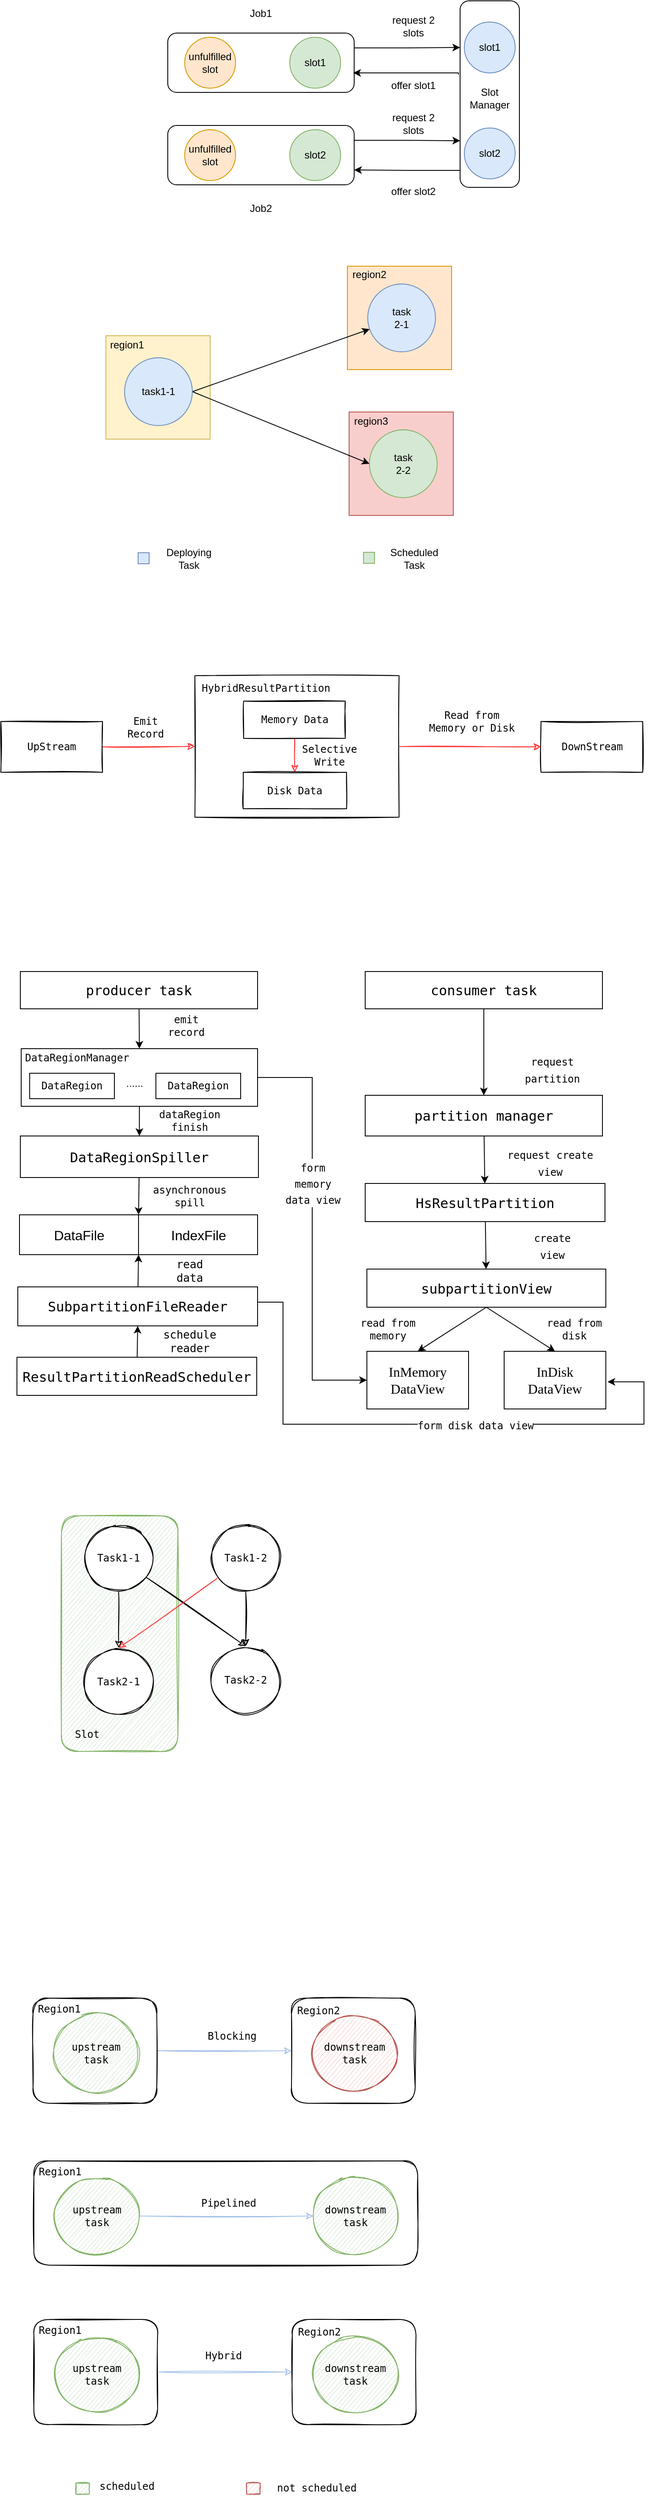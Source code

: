 <mxfile version="17.4.0" type="github">
  <diagram id="C5RBs43oDa-KdzZeNtuy" name="Page-1">
    <mxGraphModel dx="1298" dy="722" grid="0" gridSize="10" guides="1" tooltips="1" connect="1" arrows="1" fold="1" page="1" pageScale="1" pageWidth="827" pageHeight="1169" math="0" shadow="0">
      <root>
        <mxCell id="WIyWlLk6GJQsqaUBKTNV-0" />
        <mxCell id="WIyWlLk6GJQsqaUBKTNV-1" parent="WIyWlLk6GJQsqaUBKTNV-0" />
        <mxCell id="6nt90bKr9o_mBd81rcLL-120" value="" style="rounded=1;whiteSpace=wrap;html=1;shadow=0;glass=0;labelBackgroundColor=none;sketch=1;fontFamily=monaco, monospace;fontSize=12;strokeColor=#82b366;fillColor=#d5e8d4;" vertex="1" parent="WIyWlLk6GJQsqaUBKTNV-1">
          <mxGeometry x="114.5" y="1847" width="137.5" height="278" as="geometry" />
        </mxCell>
        <mxCell id="6nt90bKr9o_mBd81rcLL-40" value="" style="rounded=0;whiteSpace=wrap;html=1;labelBackgroundColor=none;strokeColor=#b85450;fillColor=#f8cecc;" vertex="1" parent="WIyWlLk6GJQsqaUBKTNV-1">
          <mxGeometry x="454" y="545" width="123" height="122" as="geometry" />
        </mxCell>
        <mxCell id="6nt90bKr9o_mBd81rcLL-39" value="" style="rounded=0;whiteSpace=wrap;html=1;labelBackgroundColor=none;strokeColor=#d79b00;fillColor=#ffe6cc;gradientColor=none;" vertex="1" parent="WIyWlLk6GJQsqaUBKTNV-1">
          <mxGeometry x="452" y="373" width="123" height="122" as="geometry" />
        </mxCell>
        <mxCell id="6nt90bKr9o_mBd81rcLL-38" value="" style="rounded=0;whiteSpace=wrap;html=1;labelBackgroundColor=none;strokeColor=#d6b656;fillColor=#fff2cc;" vertex="1" parent="WIyWlLk6GJQsqaUBKTNV-1">
          <mxGeometry x="167" y="455" width="123" height="122" as="geometry" />
        </mxCell>
        <mxCell id="6nt90bKr9o_mBd81rcLL-22" style="edgeStyle=orthogonalEdgeStyle;rounded=0;orthogonalLoop=1;jettySize=auto;html=1;exitX=0.832;exitY=0.986;exitDx=0;exitDy=0;entryX=1;entryY=0.75;entryDx=0;entryDy=0;exitPerimeter=0;" edge="1" parent="WIyWlLk6GJQsqaUBKTNV-1" source="6nt90bKr9o_mBd81rcLL-2" target="6nt90bKr9o_mBd81rcLL-17">
          <mxGeometry relative="1" as="geometry">
            <Array as="points">
              <mxPoint x="586" y="260" />
              <mxPoint x="523" y="260" />
            </Array>
          </mxGeometry>
        </mxCell>
        <mxCell id="6nt90bKr9o_mBd81rcLL-2" value="&lt;div style=&quot;direction: rtl&quot;&gt;&lt;br&gt;&lt;/div&gt;" style="rounded=1;whiteSpace=wrap;html=1;rotation=90;" vertex="1" parent="WIyWlLk6GJQsqaUBKTNV-1">
          <mxGeometry x="510" y="135" width="220" height="70" as="geometry" />
        </mxCell>
        <mxCell id="6nt90bKr9o_mBd81rcLL-24" style="edgeStyle=orthogonalEdgeStyle;rounded=0;orthogonalLoop=1;jettySize=auto;html=1;exitX=1;exitY=0.25;exitDx=0;exitDy=0;entryX=0.25;entryY=1;entryDx=0;entryDy=0;" edge="1" parent="WIyWlLk6GJQsqaUBKTNV-1" source="6nt90bKr9o_mBd81rcLL-6" target="6nt90bKr9o_mBd81rcLL-2">
          <mxGeometry relative="1" as="geometry" />
        </mxCell>
        <mxCell id="6nt90bKr9o_mBd81rcLL-6" value="" style="rounded=1;whiteSpace=wrap;html=1;" vertex="1" parent="WIyWlLk6GJQsqaUBKTNV-1">
          <mxGeometry x="240" y="98" width="220" height="70" as="geometry" />
        </mxCell>
        <mxCell id="6nt90bKr9o_mBd81rcLL-7" value="&lt;span style=&quot;&quot;&gt;slot1&lt;/span&gt;" style="ellipse;whiteSpace=wrap;html=1;aspect=fixed;direction=south;labelBackgroundColor=none;fillColor=#d5e8d4;strokeColor=#82b366;" vertex="1" parent="WIyWlLk6GJQsqaUBKTNV-1">
          <mxGeometry x="384" y="103" width="60" height="60" as="geometry" />
        </mxCell>
        <mxCell id="6nt90bKr9o_mBd81rcLL-12" value="request 2 slots" style="text;html=1;strokeColor=none;fillColor=none;align=center;verticalAlign=middle;whiteSpace=wrap;rounded=0;" vertex="1" parent="WIyWlLk6GJQsqaUBKTNV-1">
          <mxGeometry x="500" y="75" width="60" height="30" as="geometry" />
        </mxCell>
        <mxCell id="6nt90bKr9o_mBd81rcLL-13" value="offer slot1" style="text;html=1;strokeColor=none;fillColor=none;align=center;verticalAlign=middle;whiteSpace=wrap;rounded=0;" vertex="1" parent="WIyWlLk6GJQsqaUBKTNV-1">
          <mxGeometry x="500" y="145" width="60" height="30" as="geometry" />
        </mxCell>
        <mxCell id="6nt90bKr9o_mBd81rcLL-16" style="edgeStyle=orthogonalEdgeStyle;rounded=0;orthogonalLoop=1;jettySize=auto;html=1;entryX=0.995;entryY=0.671;entryDx=0;entryDy=0;entryPerimeter=0;exitX=0.395;exitY=1.029;exitDx=0;exitDy=0;exitPerimeter=0;" edge="1" parent="WIyWlLk6GJQsqaUBKTNV-1" source="6nt90bKr9o_mBd81rcLL-2" target="6nt90bKr9o_mBd81rcLL-6">
          <mxGeometry relative="1" as="geometry">
            <Array as="points">
              <mxPoint x="583" y="145" />
            </Array>
          </mxGeometry>
        </mxCell>
        <mxCell id="6nt90bKr9o_mBd81rcLL-14" value="Slot&lt;br&gt;Manager" style="text;html=1;strokeColor=none;fillColor=none;align=center;verticalAlign=middle;whiteSpace=wrap;rounded=0;" vertex="1" parent="WIyWlLk6GJQsqaUBKTNV-1">
          <mxGeometry x="590" y="160" width="60" height="30" as="geometry" />
        </mxCell>
        <mxCell id="6nt90bKr9o_mBd81rcLL-25" style="edgeStyle=orthogonalEdgeStyle;rounded=0;orthogonalLoop=1;jettySize=auto;html=1;exitX=1;exitY=0.25;exitDx=0;exitDy=0;entryX=0.75;entryY=1;entryDx=0;entryDy=0;" edge="1" parent="WIyWlLk6GJQsqaUBKTNV-1" source="6nt90bKr9o_mBd81rcLL-17" target="6nt90bKr9o_mBd81rcLL-2">
          <mxGeometry relative="1" as="geometry" />
        </mxCell>
        <mxCell id="6nt90bKr9o_mBd81rcLL-17" value="" style="rounded=1;whiteSpace=wrap;html=1;" vertex="1" parent="WIyWlLk6GJQsqaUBKTNV-1">
          <mxGeometry x="240" y="207" width="220" height="70" as="geometry" />
        </mxCell>
        <mxCell id="6nt90bKr9o_mBd81rcLL-18" value="slot2" style="ellipse;whiteSpace=wrap;html=1;aspect=fixed;direction=south;fillColor=#d5e8d4;strokeColor=#82b366;" vertex="1" parent="WIyWlLk6GJQsqaUBKTNV-1">
          <mxGeometry x="384" y="212" width="60" height="60" as="geometry" />
        </mxCell>
        <mxCell id="6nt90bKr9o_mBd81rcLL-19" value="request 2 slots" style="text;html=1;strokeColor=none;fillColor=none;align=center;verticalAlign=middle;whiteSpace=wrap;rounded=0;" vertex="1" parent="WIyWlLk6GJQsqaUBKTNV-1">
          <mxGeometry x="500" y="190" width="60" height="30" as="geometry" />
        </mxCell>
        <mxCell id="6nt90bKr9o_mBd81rcLL-20" value="offer slot2" style="text;html=1;strokeColor=none;fillColor=none;align=center;verticalAlign=middle;whiteSpace=wrap;rounded=0;" vertex="1" parent="WIyWlLk6GJQsqaUBKTNV-1">
          <mxGeometry x="500" y="270" width="60" height="30" as="geometry" />
        </mxCell>
        <mxCell id="6nt90bKr9o_mBd81rcLL-27" value="unfulfilled&lt;br&gt;slot" style="ellipse;whiteSpace=wrap;html=1;aspect=fixed;direction=south;labelBackgroundColor=none;fillColor=#ffe6cc;strokeColor=#d79b00;" vertex="1" parent="WIyWlLk6GJQsqaUBKTNV-1">
          <mxGeometry x="260" y="103" width="60" height="60" as="geometry" />
        </mxCell>
        <mxCell id="6nt90bKr9o_mBd81rcLL-28" value="unfulfilled&lt;br&gt;slot" style="ellipse;whiteSpace=wrap;html=1;aspect=fixed;direction=south;labelBackgroundColor=none;fillColor=#ffe6cc;strokeColor=#d79b00;" vertex="1" parent="WIyWlLk6GJQsqaUBKTNV-1">
          <mxGeometry x="260" y="212" width="60" height="60" as="geometry" />
        </mxCell>
        <mxCell id="6nt90bKr9o_mBd81rcLL-29" value="&lt;span style=&quot;&quot;&gt;slot1&lt;/span&gt;" style="ellipse;whiteSpace=wrap;html=1;aspect=fixed;direction=south;labelBackgroundColor=none;fillColor=#dae8fc;strokeColor=#6c8ebf;" vertex="1" parent="WIyWlLk6GJQsqaUBKTNV-1">
          <mxGeometry x="590" y="85" width="60" height="60" as="geometry" />
        </mxCell>
        <mxCell id="6nt90bKr9o_mBd81rcLL-30" value="&lt;span&gt;slot2&lt;/span&gt;" style="ellipse;whiteSpace=wrap;html=1;aspect=fixed;direction=south;labelBackgroundColor=none;fillColor=#dae8fc;strokeColor=#6c8ebf;" vertex="1" parent="WIyWlLk6GJQsqaUBKTNV-1">
          <mxGeometry x="590" y="210" width="60" height="60" as="geometry" />
        </mxCell>
        <mxCell id="6nt90bKr9o_mBd81rcLL-31" value="Job1" style="text;html=1;strokeColor=none;fillColor=none;align=center;verticalAlign=middle;whiteSpace=wrap;rounded=0;labelBackgroundColor=none;" vertex="1" parent="WIyWlLk6GJQsqaUBKTNV-1">
          <mxGeometry x="320" y="60" width="60" height="30" as="geometry" />
        </mxCell>
        <mxCell id="6nt90bKr9o_mBd81rcLL-33" value="Job2" style="text;html=1;strokeColor=none;fillColor=none;align=center;verticalAlign=middle;whiteSpace=wrap;rounded=0;labelBackgroundColor=none;" vertex="1" parent="WIyWlLk6GJQsqaUBKTNV-1">
          <mxGeometry x="320" y="290" width="60" height="30" as="geometry" />
        </mxCell>
        <mxCell id="6nt90bKr9o_mBd81rcLL-35" value="task&lt;br&gt;2-1" style="ellipse;whiteSpace=wrap;html=1;aspect=fixed;labelBackgroundColor=none;strokeColor=#6c8ebf;fillColor=#dae8fc;" vertex="1" parent="WIyWlLk6GJQsqaUBKTNV-1">
          <mxGeometry x="476" y="394" width="80" height="80" as="geometry" />
        </mxCell>
        <mxCell id="6nt90bKr9o_mBd81rcLL-36" value="task&lt;br&gt;2-2" style="ellipse;whiteSpace=wrap;html=1;aspect=fixed;labelBackgroundColor=none;strokeColor=#82b366;fillColor=#d5e8d4;" vertex="1" parent="WIyWlLk6GJQsqaUBKTNV-1">
          <mxGeometry x="478" y="566" width="80" height="80" as="geometry" />
        </mxCell>
        <mxCell id="6nt90bKr9o_mBd81rcLL-44" style="rounded=0;orthogonalLoop=1;jettySize=auto;html=1;exitX=1;exitY=0.5;exitDx=0;exitDy=0;" edge="1" parent="WIyWlLk6GJQsqaUBKTNV-1" source="6nt90bKr9o_mBd81rcLL-37" target="6nt90bKr9o_mBd81rcLL-35">
          <mxGeometry relative="1" as="geometry" />
        </mxCell>
        <mxCell id="6nt90bKr9o_mBd81rcLL-45" style="edgeStyle=none;rounded=0;orthogonalLoop=1;jettySize=auto;html=1;exitX=1;exitY=0.5;exitDx=0;exitDy=0;entryX=0;entryY=0.5;entryDx=0;entryDy=0;" edge="1" parent="WIyWlLk6GJQsqaUBKTNV-1" source="6nt90bKr9o_mBd81rcLL-37" target="6nt90bKr9o_mBd81rcLL-36">
          <mxGeometry relative="1" as="geometry" />
        </mxCell>
        <mxCell id="6nt90bKr9o_mBd81rcLL-37" value="task1-1" style="ellipse;whiteSpace=wrap;html=1;aspect=fixed;labelBackgroundColor=none;strokeColor=#6c8ebf;fillColor=#dae8fc;" vertex="1" parent="WIyWlLk6GJQsqaUBKTNV-1">
          <mxGeometry x="189" y="481" width="80" height="80" as="geometry" />
        </mxCell>
        <mxCell id="6nt90bKr9o_mBd81rcLL-41" value="region1" style="text;html=1;strokeColor=none;fillColor=none;align=center;verticalAlign=middle;whiteSpace=wrap;rounded=0;labelBackgroundColor=none;" vertex="1" parent="WIyWlLk6GJQsqaUBKTNV-1">
          <mxGeometry x="162" y="451" width="60" height="30" as="geometry" />
        </mxCell>
        <mxCell id="6nt90bKr9o_mBd81rcLL-42" value="region2" style="text;html=1;strokeColor=none;fillColor=none;align=center;verticalAlign=middle;whiteSpace=wrap;rounded=0;labelBackgroundColor=none;" vertex="1" parent="WIyWlLk6GJQsqaUBKTNV-1">
          <mxGeometry x="448" y="368" width="60" height="30" as="geometry" />
        </mxCell>
        <mxCell id="6nt90bKr9o_mBd81rcLL-43" value="region3" style="text;html=1;strokeColor=none;fillColor=none;align=center;verticalAlign=middle;whiteSpace=wrap;rounded=0;labelBackgroundColor=none;" vertex="1" parent="WIyWlLk6GJQsqaUBKTNV-1">
          <mxGeometry x="450" y="541" width="60" height="30" as="geometry" />
        </mxCell>
        <mxCell id="6nt90bKr9o_mBd81rcLL-48" value="" style="rounded=0;whiteSpace=wrap;html=1;labelBackgroundColor=none;strokeColor=#6c8ebf;fillColor=#dae8fc;sketch=0;" vertex="1" parent="WIyWlLk6GJQsqaUBKTNV-1">
          <mxGeometry x="205" y="711" width="13" height="13" as="geometry" />
        </mxCell>
        <mxCell id="6nt90bKr9o_mBd81rcLL-49" value="Deploying&lt;br&gt;Task" style="text;html=1;strokeColor=none;fillColor=none;align=center;verticalAlign=middle;whiteSpace=wrap;rounded=0;labelBackgroundColor=none;" vertex="1" parent="WIyWlLk6GJQsqaUBKTNV-1">
          <mxGeometry x="235" y="703" width="60" height="30" as="geometry" />
        </mxCell>
        <mxCell id="6nt90bKr9o_mBd81rcLL-50" value="" style="rounded=0;whiteSpace=wrap;html=1;labelBackgroundColor=none;strokeColor=#82b366;fillColor=#d5e8d4;" vertex="1" parent="WIyWlLk6GJQsqaUBKTNV-1">
          <mxGeometry x="471" y="710.5" width="13" height="13" as="geometry" />
        </mxCell>
        <mxCell id="6nt90bKr9o_mBd81rcLL-51" value="Scheduled Task" style="text;html=1;strokeColor=none;fillColor=none;align=center;verticalAlign=middle;whiteSpace=wrap;rounded=0;labelBackgroundColor=none;" vertex="1" parent="WIyWlLk6GJQsqaUBKTNV-1">
          <mxGeometry x="501" y="702.5" width="60" height="30" as="geometry" />
        </mxCell>
        <mxCell id="6nt90bKr9o_mBd81rcLL-62" value="" style="edgeStyle=none;rounded=0;orthogonalLoop=1;jettySize=auto;html=1;endArrow=classic;endFill=1;entryX=0.5;entryY=0;entryDx=0;entryDy=0;" edge="1" parent="WIyWlLk6GJQsqaUBKTNV-1" source="6nt90bKr9o_mBd81rcLL-53" target="6nt90bKr9o_mBd81rcLL-54">
          <mxGeometry relative="1" as="geometry" />
        </mxCell>
        <mxCell id="6nt90bKr9o_mBd81rcLL-53" value="&lt;font face=&quot;monaco, monospace&quot; style=&quot;font-size: 16px&quot;&gt;producer task&lt;/font&gt;" style="rounded=0;whiteSpace=wrap;html=1;shadow=0;glass=0;labelBackgroundColor=none;sketch=0;strokeColor=default;fillColor=default;gradientColor=none;" vertex="1" parent="WIyWlLk6GJQsqaUBKTNV-1">
          <mxGeometry x="66" y="1205" width="280" height="44" as="geometry" />
        </mxCell>
        <mxCell id="6nt90bKr9o_mBd81rcLL-70" value="" style="edgeStyle=none;rounded=0;orthogonalLoop=1;jettySize=auto;html=1;endArrow=classic;endFill=1;" edge="1" parent="WIyWlLk6GJQsqaUBKTNV-1" source="6nt90bKr9o_mBd81rcLL-54" target="6nt90bKr9o_mBd81rcLL-68">
          <mxGeometry relative="1" as="geometry" />
        </mxCell>
        <mxCell id="6nt90bKr9o_mBd81rcLL-63" value="&lt;font face=&quot;monaco, monospace&quot;&gt;emit&lt;br&gt;record&lt;/font&gt;" style="text;html=1;strokeColor=none;fillColor=none;align=center;verticalAlign=middle;whiteSpace=wrap;rounded=0;shadow=0;glass=0;labelBackgroundColor=none;sketch=0;" vertex="1" parent="WIyWlLk6GJQsqaUBKTNV-1">
          <mxGeometry x="232" y="1254" width="60" height="30" as="geometry" />
        </mxCell>
        <mxCell id="6nt90bKr9o_mBd81rcLL-64" value="" style="rounded=0;whiteSpace=wrap;html=1;shadow=0;glass=0;labelBackgroundColor=none;sketch=0;strokeColor=default;fillColor=default;gradientColor=none;" vertex="1" parent="WIyWlLk6GJQsqaUBKTNV-1">
          <mxGeometry x="65" y="1492" width="280" height="47" as="geometry" />
        </mxCell>
        <mxCell id="6nt90bKr9o_mBd81rcLL-74" value="" style="edgeStyle=none;rounded=0;orthogonalLoop=1;jettySize=auto;html=1;endArrow=classic;endFill=1;entryX=0;entryY=0;entryDx=0;entryDy=0;" edge="1" parent="WIyWlLk6GJQsqaUBKTNV-1" source="6nt90bKr9o_mBd81rcLL-68" target="6nt90bKr9o_mBd81rcLL-66">
          <mxGeometry relative="1" as="geometry" />
        </mxCell>
        <mxCell id="6nt90bKr9o_mBd81rcLL-68" value="&lt;font face=&quot;monaco, monospace&quot; style=&quot;font-size: 16px&quot;&gt;DataRegionSpiller&lt;/font&gt;" style="rounded=0;whiteSpace=wrap;html=1;shadow=0;glass=0;labelBackgroundColor=none;sketch=0;strokeColor=default;fillColor=default;gradientColor=none;" vertex="1" parent="WIyWlLk6GJQsqaUBKTNV-1">
          <mxGeometry x="66" y="1399" width="281" height="49" as="geometry" />
        </mxCell>
        <mxCell id="6nt90bKr9o_mBd81rcLL-71" value="" style="group" vertex="1" connectable="0" parent="WIyWlLk6GJQsqaUBKTNV-1">
          <mxGeometry x="67" y="1292" width="279" height="72" as="geometry" />
        </mxCell>
        <mxCell id="6nt90bKr9o_mBd81rcLL-54" value="" style="rounded=0;whiteSpace=wrap;html=1;shadow=0;glass=0;labelBackgroundColor=none;sketch=0;strokeColor=default;fillColor=default;gradientColor=none;" vertex="1" parent="6nt90bKr9o_mBd81rcLL-71">
          <mxGeometry y="4" width="279" height="68" as="geometry" />
        </mxCell>
        <mxCell id="6nt90bKr9o_mBd81rcLL-55" value="&lt;font face=&quot;monaco, monospace&quot;&gt;DataRegion&lt;/font&gt;" style="rounded=0;whiteSpace=wrap;html=1;shadow=0;glass=0;labelBackgroundColor=none;sketch=0;strokeColor=default;fillColor=default;gradientColor=none;" vertex="1" parent="6nt90bKr9o_mBd81rcLL-71">
          <mxGeometry x="10" y="33" width="100" height="30" as="geometry" />
        </mxCell>
        <mxCell id="6nt90bKr9o_mBd81rcLL-56" value="&lt;font face=&quot;monaco, monospace&quot;&gt;DataRegion&lt;/font&gt;" style="rounded=0;whiteSpace=wrap;html=1;shadow=0;glass=0;labelBackgroundColor=none;sketch=0;strokeColor=default;fillColor=default;gradientColor=none;" vertex="1" parent="6nt90bKr9o_mBd81rcLL-71">
          <mxGeometry x="159" y="33" width="100" height="30" as="geometry" />
        </mxCell>
        <mxCell id="6nt90bKr9o_mBd81rcLL-57" value="......" style="text;html=1;strokeColor=none;fillColor=none;align=center;verticalAlign=middle;whiteSpace=wrap;rounded=0;shadow=0;glass=0;labelBackgroundColor=none;sketch=0;" vertex="1" parent="6nt90bKr9o_mBd81rcLL-71">
          <mxGeometry x="104" y="30" width="60" height="30" as="geometry" />
        </mxCell>
        <mxCell id="6nt90bKr9o_mBd81rcLL-58" value="&lt;font face=&quot;monaco, monospace&quot;&gt;DataRegionManager&lt;/font&gt;" style="text;html=1;strokeColor=none;fillColor=none;align=center;verticalAlign=middle;whiteSpace=wrap;rounded=0;shadow=0;glass=0;labelBackgroundColor=none;sketch=0;" vertex="1" parent="6nt90bKr9o_mBd81rcLL-71">
          <mxGeometry x="36" width="60" height="30" as="geometry" />
        </mxCell>
        <mxCell id="6nt90bKr9o_mBd81rcLL-73" value="" style="group;fontSize=16;" vertex="1" connectable="0" parent="WIyWlLk6GJQsqaUBKTNV-1">
          <mxGeometry x="64" y="1492" width="281" height="47" as="geometry" />
        </mxCell>
        <mxCell id="6nt90bKr9o_mBd81rcLL-77" value="" style="group" vertex="1" connectable="0" parent="6nt90bKr9o_mBd81rcLL-73">
          <mxGeometry x="1.004" width="281" height="47" as="geometry" />
        </mxCell>
        <mxCell id="6nt90bKr9o_mBd81rcLL-65" value="&lt;font style=&quot;font-size: 16px&quot;&gt;DataFile&lt;/font&gt;" style="rounded=0;whiteSpace=wrap;html=1;shadow=0;glass=0;labelBackgroundColor=none;sketch=0;strokeColor=default;fillColor=default;gradientColor=none;" vertex="1" parent="6nt90bKr9o_mBd81rcLL-77">
          <mxGeometry width="140.5" height="47" as="geometry" />
        </mxCell>
        <mxCell id="6nt90bKr9o_mBd81rcLL-66" value="&lt;font style=&quot;font-size: 16px&quot;&gt;IndexFile&lt;/font&gt;" style="rounded=0;whiteSpace=wrap;html=1;shadow=0;glass=0;labelBackgroundColor=none;sketch=0;strokeColor=default;fillColor=default;gradientColor=none;" vertex="1" parent="6nt90bKr9o_mBd81rcLL-77">
          <mxGeometry x="140.5" width="140.5" height="47" as="geometry" />
        </mxCell>
        <mxCell id="6nt90bKr9o_mBd81rcLL-75" value="&lt;font face=&quot;monaco, monospace&quot;&gt;dataRegion&lt;br&gt;finish&lt;/font&gt;" style="text;html=1;strokeColor=none;fillColor=none;align=center;verticalAlign=middle;whiteSpace=wrap;rounded=0;shadow=0;glass=0;labelBackgroundColor=none;sketch=0;" vertex="1" parent="WIyWlLk6GJQsqaUBKTNV-1">
          <mxGeometry x="236" y="1366" width="60" height="30" as="geometry" />
        </mxCell>
        <mxCell id="6nt90bKr9o_mBd81rcLL-76" value="&lt;font face=&quot;monaco, monospace&quot;&gt;asynchronous&lt;br&gt;spill&lt;/font&gt;" style="text;html=1;strokeColor=none;fillColor=none;align=center;verticalAlign=middle;whiteSpace=wrap;rounded=0;shadow=0;glass=0;labelBackgroundColor=none;sketch=0;" vertex="1" parent="WIyWlLk6GJQsqaUBKTNV-1">
          <mxGeometry x="236" y="1455" width="60" height="30" as="geometry" />
        </mxCell>
        <mxCell id="6nt90bKr9o_mBd81rcLL-79" value="" style="edgeStyle=none;rounded=0;orthogonalLoop=1;jettySize=auto;html=1;fontFamily=Times New Roman;fontSize=16;endArrow=classic;endFill=1;entryX=0;entryY=1;entryDx=0;entryDy=0;" edge="1" parent="WIyWlLk6GJQsqaUBKTNV-1" source="6nt90bKr9o_mBd81rcLL-78" target="6nt90bKr9o_mBd81rcLL-66">
          <mxGeometry relative="1" as="geometry" />
        </mxCell>
        <mxCell id="6nt90bKr9o_mBd81rcLL-103" style="edgeStyle=orthogonalEdgeStyle;rounded=0;orthogonalLoop=1;jettySize=auto;html=1;entryX=1.017;entryY=0.603;entryDx=0;entryDy=0;fontFamily=Times New Roman;fontSize=16;endArrow=classic;endFill=1;entryPerimeter=0;" edge="1" parent="WIyWlLk6GJQsqaUBKTNV-1">
          <mxGeometry relative="1" as="geometry">
            <mxPoint x="346" y="1595" as="sourcePoint" />
            <mxPoint x="759.04" y="1689.004" as="targetPoint" />
            <Array as="points">
              <mxPoint x="376" y="1595" />
              <mxPoint x="376" y="1739" />
              <mxPoint x="802" y="1739" />
              <mxPoint x="802" y="1689" />
            </Array>
          </mxGeometry>
        </mxCell>
        <mxCell id="6nt90bKr9o_mBd81rcLL-106" value="&lt;font face=&quot;monaco, monospace&quot; style=&quot;font-size: 12px&quot;&gt;form disk data view&lt;/font&gt;" style="edgeLabel;html=1;align=center;verticalAlign=middle;resizable=0;points=[];fontSize=16;fontFamily=Times New Roman;" vertex="1" connectable="0" parent="6nt90bKr9o_mBd81rcLL-103">
          <mxGeometry x="0.158" relative="1" as="geometry">
            <mxPoint as="offset" />
          </mxGeometry>
        </mxCell>
        <mxCell id="6nt90bKr9o_mBd81rcLL-78" value="&lt;pre style=&quot;background-color: rgb(255 , 255 , 255) ; color: rgb(8 , 8 , 8) ; font-size: 12pt&quot;&gt;&lt;span style=&quot;color: rgb(0 , 0 , 0)&quot;&gt;&lt;font face=&quot;monaco, monospace&quot;&gt;SubpartitionFileReader&lt;/font&gt;&lt;/span&gt;&lt;/pre&gt;" style="rounded=0;whiteSpace=wrap;html=1;shadow=0;glass=0;labelBackgroundColor=none;sketch=0;strokeColor=default;fillColor=default;gradientColor=none;" vertex="1" parent="WIyWlLk6GJQsqaUBKTNV-1">
          <mxGeometry x="63" y="1577" width="283" height="46" as="geometry" />
        </mxCell>
        <mxCell id="6nt90bKr9o_mBd81rcLL-80" value="&lt;font face=&quot;monaco, monospace&quot; style=&quot;font-size: 13px;&quot;&gt;read&lt;br style=&quot;font-size: 13px;&quot;&gt;data&lt;/font&gt;" style="text;html=1;strokeColor=none;fillColor=none;align=center;verticalAlign=middle;whiteSpace=wrap;rounded=0;shadow=0;glass=0;labelBackgroundColor=none;sketch=0;fontFamily=Times New Roman;fontSize=13;" vertex="1" parent="WIyWlLk6GJQsqaUBKTNV-1">
          <mxGeometry x="236" y="1543" width="60" height="30" as="geometry" />
        </mxCell>
        <mxCell id="6nt90bKr9o_mBd81rcLL-82" value="" style="edgeStyle=none;rounded=0;orthogonalLoop=1;jettySize=auto;html=1;fontFamily=Times New Roman;fontSize=13;endArrow=classic;endFill=1;entryX=0.5;entryY=1;entryDx=0;entryDy=0;" edge="1" parent="WIyWlLk6GJQsqaUBKTNV-1" source="6nt90bKr9o_mBd81rcLL-81" target="6nt90bKr9o_mBd81rcLL-78">
          <mxGeometry relative="1" as="geometry" />
        </mxCell>
        <mxCell id="6nt90bKr9o_mBd81rcLL-81" value="&lt;pre style=&quot;background-color: #ffffff ; color: #080808 ; font-family: &amp;#34;monaco&amp;#34; , monospace ; font-size: 12.0pt&quot;&gt;&lt;span style=&quot;color: #000000&quot;&gt;ResultPartitionReadScheduler&lt;/span&gt;&lt;/pre&gt;" style="rounded=0;whiteSpace=wrap;html=1;shadow=0;glass=0;labelBackgroundColor=none;sketch=0;fontFamily=Times New Roman;fontSize=13;strokeColor=default;fillColor=default;gradientColor=none;" vertex="1" parent="WIyWlLk6GJQsqaUBKTNV-1">
          <mxGeometry x="62" y="1660" width="283" height="45" as="geometry" />
        </mxCell>
        <mxCell id="6nt90bKr9o_mBd81rcLL-83" value="&lt;font face=&quot;monaco, monospace&quot;&gt;schedule&lt;br&gt;reader&lt;/font&gt;" style="text;html=1;strokeColor=none;fillColor=none;align=center;verticalAlign=middle;whiteSpace=wrap;rounded=0;shadow=0;glass=0;labelBackgroundColor=none;sketch=0;fontFamily=Times New Roman;fontSize=13;" vertex="1" parent="WIyWlLk6GJQsqaUBKTNV-1">
          <mxGeometry x="236" y="1626" width="60" height="30" as="geometry" />
        </mxCell>
        <mxCell id="6nt90bKr9o_mBd81rcLL-87" style="edgeStyle=none;rounded=0;orthogonalLoop=1;jettySize=auto;html=1;fontFamily=Times New Roman;fontSize=13;endArrow=classic;endFill=1;" edge="1" parent="WIyWlLk6GJQsqaUBKTNV-1" source="6nt90bKr9o_mBd81rcLL-85" target="6nt90bKr9o_mBd81rcLL-86">
          <mxGeometry relative="1" as="geometry" />
        </mxCell>
        <mxCell id="6nt90bKr9o_mBd81rcLL-85" value="&lt;font face=&quot;monaco, monospace&quot; style=&quot;font-size: 16px&quot;&gt;consumer task&lt;/font&gt;" style="rounded=0;whiteSpace=wrap;html=1;shadow=0;glass=0;labelBackgroundColor=none;sketch=0;strokeColor=default;fillColor=default;gradientColor=none;" vertex="1" parent="WIyWlLk6GJQsqaUBKTNV-1">
          <mxGeometry x="473" y="1205" width="280" height="44" as="geometry" />
        </mxCell>
        <mxCell id="6nt90bKr9o_mBd81rcLL-89" value="" style="edgeStyle=none;rounded=0;orthogonalLoop=1;jettySize=auto;html=1;fontFamily=Times New Roman;fontSize=16;endArrow=classic;endFill=1;" edge="1" parent="WIyWlLk6GJQsqaUBKTNV-1" source="6nt90bKr9o_mBd81rcLL-86" target="6nt90bKr9o_mBd81rcLL-88">
          <mxGeometry relative="1" as="geometry" />
        </mxCell>
        <mxCell id="6nt90bKr9o_mBd81rcLL-86" value="&lt;font face=&quot;monaco, monospace&quot; style=&quot;font-size: 16px&quot;&gt;partition manager&lt;/font&gt;" style="rounded=0;whiteSpace=wrap;html=1;shadow=0;glass=0;labelBackgroundColor=none;sketch=0;strokeColor=default;fillColor=default;gradientColor=none;" vertex="1" parent="WIyWlLk6GJQsqaUBKTNV-1">
          <mxGeometry x="473" y="1351" width="280" height="48" as="geometry" />
        </mxCell>
        <mxCell id="6nt90bKr9o_mBd81rcLL-93" value="" style="edgeStyle=none;rounded=0;orthogonalLoop=1;jettySize=auto;html=1;fontFamily=Times New Roman;fontSize=16;endArrow=classic;endFill=1;" edge="1" parent="WIyWlLk6GJQsqaUBKTNV-1" source="6nt90bKr9o_mBd81rcLL-88" target="6nt90bKr9o_mBd81rcLL-92">
          <mxGeometry relative="1" as="geometry" />
        </mxCell>
        <mxCell id="6nt90bKr9o_mBd81rcLL-88" value="&lt;font face=&quot;monaco, monospace&quot; style=&quot;font-size: 16px&quot;&gt;HsResultPartition&lt;/font&gt;" style="rounded=0;whiteSpace=wrap;html=1;shadow=0;glass=0;labelBackgroundColor=none;sketch=0;strokeColor=default;fillColor=default;gradientColor=none;" vertex="1" parent="WIyWlLk6GJQsqaUBKTNV-1">
          <mxGeometry x="473" y="1455" width="283" height="45" as="geometry" />
        </mxCell>
        <mxCell id="6nt90bKr9o_mBd81rcLL-90" value="&lt;font style=&quot;font-size: 12px&quot;&gt;request&lt;br&gt;partition&lt;/font&gt;" style="text;html=1;strokeColor=none;fillColor=none;align=center;verticalAlign=middle;whiteSpace=wrap;rounded=0;shadow=0;glass=0;labelBackgroundColor=none;sketch=0;fontFamily=monaco, monospace;fontSize=16;" vertex="1" parent="WIyWlLk6GJQsqaUBKTNV-1">
          <mxGeometry x="663.5" y="1305" width="60" height="30" as="geometry" />
        </mxCell>
        <mxCell id="6nt90bKr9o_mBd81rcLL-91" value="&lt;font style=&quot;font-size: 12px&quot;&gt;request create&lt;br&gt;view&lt;/font&gt;" style="text;html=1;strokeColor=none;fillColor=none;align=center;verticalAlign=middle;whiteSpace=wrap;rounded=0;shadow=0;glass=0;labelBackgroundColor=none;sketch=0;fontFamily=monaco, monospace;fontSize=16;" vertex="1" parent="WIyWlLk6GJQsqaUBKTNV-1">
          <mxGeometry x="612" y="1414" width="159" height="32" as="geometry" />
        </mxCell>
        <mxCell id="6nt90bKr9o_mBd81rcLL-107" style="rounded=0;orthogonalLoop=1;jettySize=auto;html=1;exitX=0.5;exitY=1;exitDx=0;exitDy=0;entryX=0.5;entryY=0;entryDx=0;entryDy=0;fontFamily=monaco, monospace;fontSize=12;endArrow=classic;endFill=1;" edge="1" parent="WIyWlLk6GJQsqaUBKTNV-1" source="6nt90bKr9o_mBd81rcLL-92" target="6nt90bKr9o_mBd81rcLL-97">
          <mxGeometry relative="1" as="geometry" />
        </mxCell>
        <mxCell id="6nt90bKr9o_mBd81rcLL-109" style="edgeStyle=none;rounded=0;orthogonalLoop=1;jettySize=auto;html=1;entryX=0.5;entryY=0;entryDx=0;entryDy=0;fontFamily=monaco, monospace;fontSize=12;endArrow=classic;endFill=1;exitX=0.5;exitY=1;exitDx=0;exitDy=0;" edge="1" parent="WIyWlLk6GJQsqaUBKTNV-1" source="6nt90bKr9o_mBd81rcLL-92" target="6nt90bKr9o_mBd81rcLL-101">
          <mxGeometry relative="1" as="geometry" />
        </mxCell>
        <mxCell id="6nt90bKr9o_mBd81rcLL-92" value="&lt;font face=&quot;monaco, monospace&quot; style=&quot;font-size: 16px&quot;&gt;subpartitionView&lt;/font&gt;" style="rounded=0;whiteSpace=wrap;html=1;shadow=0;glass=0;labelBackgroundColor=none;sketch=0;strokeColor=default;fillColor=default;gradientColor=none;" vertex="1" parent="WIyWlLk6GJQsqaUBKTNV-1">
          <mxGeometry x="475" y="1556" width="282" height="45" as="geometry" />
        </mxCell>
        <mxCell id="6nt90bKr9o_mBd81rcLL-94" value="&lt;font style=&quot;font-size: 12px&quot;&gt;create&lt;br&gt;view&lt;/font&gt;" style="text;html=1;strokeColor=none;fillColor=none;align=center;verticalAlign=middle;whiteSpace=wrap;rounded=0;shadow=0;glass=0;labelBackgroundColor=none;sketch=0;fontFamily=monaco, monospace;fontSize=16;" vertex="1" parent="WIyWlLk6GJQsqaUBKTNV-1">
          <mxGeometry x="663.5" y="1513" width="60" height="30" as="geometry" />
        </mxCell>
        <mxCell id="6nt90bKr9o_mBd81rcLL-97" value="InMemory&lt;br&gt;DataView" style="rounded=0;whiteSpace=wrap;html=1;shadow=0;glass=0;labelBackgroundColor=none;sketch=0;fontFamily=Times New Roman;fontSize=16;strokeColor=default;fillColor=default;gradientColor=none;" vertex="1" parent="WIyWlLk6GJQsqaUBKTNV-1">
          <mxGeometry x="475" y="1653" width="120" height="68" as="geometry" />
        </mxCell>
        <mxCell id="6nt90bKr9o_mBd81rcLL-100" style="edgeStyle=orthogonalEdgeStyle;rounded=0;orthogonalLoop=1;jettySize=auto;html=1;entryX=0;entryY=0.5;entryDx=0;entryDy=0;fontFamily=Times New Roman;fontSize=16;endArrow=classic;endFill=1;exitX=1;exitY=0.5;exitDx=0;exitDy=0;" edge="1" parent="WIyWlLk6GJQsqaUBKTNV-1" source="6nt90bKr9o_mBd81rcLL-54" target="6nt90bKr9o_mBd81rcLL-97">
          <mxGeometry relative="1" as="geometry" />
        </mxCell>
        <mxCell id="6nt90bKr9o_mBd81rcLL-105" value="&lt;font face=&quot;monaco, monospace&quot; style=&quot;font-size: 12px&quot;&gt;form&lt;br&gt;memory&lt;br&gt;data view&lt;/font&gt;" style="edgeLabel;html=1;align=center;verticalAlign=middle;resizable=0;points=[];fontSize=16;fontFamily=Times New Roman;" vertex="1" connectable="0" parent="6nt90bKr9o_mBd81rcLL-100">
          <mxGeometry x="-0.224" relative="1" as="geometry">
            <mxPoint as="offset" />
          </mxGeometry>
        </mxCell>
        <mxCell id="6nt90bKr9o_mBd81rcLL-101" value="InDisk&lt;br&gt;DataView" style="rounded=0;whiteSpace=wrap;html=1;shadow=0;glass=0;labelBackgroundColor=none;sketch=0;fontFamily=Times New Roman;fontSize=16;strokeColor=default;fillColor=default;gradientColor=none;" vertex="1" parent="WIyWlLk6GJQsqaUBKTNV-1">
          <mxGeometry x="637" y="1653" width="120" height="68" as="geometry" />
        </mxCell>
        <mxCell id="6nt90bKr9o_mBd81rcLL-110" value="read from memory" style="text;html=1;strokeColor=none;fillColor=none;align=center;verticalAlign=middle;whiteSpace=wrap;rounded=0;shadow=0;glass=0;labelBackgroundColor=none;sketch=0;fontFamily=monaco, monospace;fontSize=12;" vertex="1" parent="WIyWlLk6GJQsqaUBKTNV-1">
          <mxGeometry x="452" y="1612" width="96" height="30" as="geometry" />
        </mxCell>
        <mxCell id="6nt90bKr9o_mBd81rcLL-111" value="read from disk" style="text;html=1;strokeColor=none;fillColor=none;align=center;verticalAlign=middle;whiteSpace=wrap;rounded=0;shadow=0;glass=0;labelBackgroundColor=none;sketch=0;fontFamily=monaco, monospace;fontSize=12;" vertex="1" parent="WIyWlLk6GJQsqaUBKTNV-1">
          <mxGeometry x="672" y="1612" width="96" height="30" as="geometry" />
        </mxCell>
        <mxCell id="6nt90bKr9o_mBd81rcLL-116" value="" style="edgeStyle=none;rounded=0;orthogonalLoop=1;jettySize=auto;html=1;fontFamily=monaco, monospace;fontSize=12;endArrow=classic;endFill=1;sketch=1;" edge="1" parent="WIyWlLk6GJQsqaUBKTNV-1" source="6nt90bKr9o_mBd81rcLL-112" target="6nt90bKr9o_mBd81rcLL-114">
          <mxGeometry relative="1" as="geometry" />
        </mxCell>
        <mxCell id="6nt90bKr9o_mBd81rcLL-118" style="edgeStyle=none;rounded=0;orthogonalLoop=1;jettySize=auto;html=1;entryX=0.5;entryY=0;entryDx=0;entryDy=0;fontFamily=monaco, monospace;fontSize=12;endArrow=classic;endFill=1;sketch=1;" edge="1" parent="WIyWlLk6GJQsqaUBKTNV-1" source="6nt90bKr9o_mBd81rcLL-112" target="6nt90bKr9o_mBd81rcLL-115">
          <mxGeometry relative="1" as="geometry" />
        </mxCell>
        <mxCell id="6nt90bKr9o_mBd81rcLL-112" value="Task1-1" style="ellipse;whiteSpace=wrap;html=1;aspect=fixed;rounded=0;shadow=0;glass=0;labelBackgroundColor=none;sketch=1;fontFamily=monaco, monospace;fontSize=12;strokeColor=default;fillColor=default;gradientColor=none;" vertex="1" parent="WIyWlLk6GJQsqaUBKTNV-1">
          <mxGeometry x="142" y="1857" width="80" height="80" as="geometry" />
        </mxCell>
        <mxCell id="6nt90bKr9o_mBd81rcLL-117" style="edgeStyle=none;rounded=0;orthogonalLoop=1;jettySize=auto;html=1;entryX=0.5;entryY=0;entryDx=0;entryDy=0;fontFamily=monaco, monospace;fontSize=12;endArrow=classic;endFill=1;sketch=1;strokeColor=#FF3333;" edge="1" parent="WIyWlLk6GJQsqaUBKTNV-1" source="6nt90bKr9o_mBd81rcLL-113" target="6nt90bKr9o_mBd81rcLL-114">
          <mxGeometry relative="1" as="geometry" />
        </mxCell>
        <mxCell id="6nt90bKr9o_mBd81rcLL-119" value="" style="edgeStyle=none;rounded=0;orthogonalLoop=1;jettySize=auto;html=1;fontFamily=monaco, monospace;fontSize=12;endArrow=classic;endFill=1;sketch=1;" edge="1" parent="WIyWlLk6GJQsqaUBKTNV-1" source="6nt90bKr9o_mBd81rcLL-113" target="6nt90bKr9o_mBd81rcLL-115">
          <mxGeometry relative="1" as="geometry" />
        </mxCell>
        <mxCell id="6nt90bKr9o_mBd81rcLL-113" value="Task1-2" style="ellipse;whiteSpace=wrap;html=1;aspect=fixed;rounded=0;shadow=0;glass=0;labelBackgroundColor=none;sketch=1;fontFamily=monaco, monospace;fontSize=12;strokeColor=default;fillColor=default;gradientColor=none;" vertex="1" parent="WIyWlLk6GJQsqaUBKTNV-1">
          <mxGeometry x="292" y="1857" width="80" height="80" as="geometry" />
        </mxCell>
        <mxCell id="6nt90bKr9o_mBd81rcLL-114" value="Task2-1" style="ellipse;whiteSpace=wrap;html=1;aspect=fixed;rounded=0;shadow=0;glass=0;labelBackgroundColor=none;sketch=1;fontFamily=monaco, monospace;fontSize=12;strokeColor=default;fillColor=default;gradientColor=none;" vertex="1" parent="WIyWlLk6GJQsqaUBKTNV-1">
          <mxGeometry x="142" y="2003" width="80" height="80" as="geometry" />
        </mxCell>
        <mxCell id="6nt90bKr9o_mBd81rcLL-115" value="Task2-2" style="ellipse;whiteSpace=wrap;html=1;aspect=fixed;rounded=0;shadow=0;glass=0;labelBackgroundColor=none;sketch=1;fontFamily=monaco, monospace;fontSize=12;strokeColor=default;fillColor=default;gradientColor=none;" vertex="1" parent="WIyWlLk6GJQsqaUBKTNV-1">
          <mxGeometry x="292" y="2001" width="80" height="80" as="geometry" />
        </mxCell>
        <mxCell id="6nt90bKr9o_mBd81rcLL-122" value="Slot" style="text;html=1;strokeColor=none;fillColor=none;align=center;verticalAlign=middle;whiteSpace=wrap;rounded=0;shadow=0;glass=0;labelBackgroundColor=none;sketch=1;fontFamily=monaco, monospace;fontSize=12;" vertex="1" parent="WIyWlLk6GJQsqaUBKTNV-1">
          <mxGeometry x="114.5" y="2090" width="60" height="30" as="geometry" />
        </mxCell>
        <mxCell id="6nt90bKr9o_mBd81rcLL-129" style="edgeStyle=none;rounded=0;sketch=1;orthogonalLoop=1;jettySize=auto;html=1;exitX=1;exitY=0.5;exitDx=0;exitDy=0;entryX=0;entryY=0.5;entryDx=0;entryDy=0;fontFamily=monaco, monospace;fontSize=12;endArrow=classic;endFill=1;strokeColor=#FF3333;" edge="1" parent="WIyWlLk6GJQsqaUBKTNV-1" source="6nt90bKr9o_mBd81rcLL-124" target="6nt90bKr9o_mBd81rcLL-126">
          <mxGeometry relative="1" as="geometry" />
        </mxCell>
        <mxCell id="6nt90bKr9o_mBd81rcLL-124" value="UpStream" style="rounded=0;whiteSpace=wrap;html=1;shadow=0;glass=0;labelBackgroundColor=none;sketch=1;fontFamily=monaco, monospace;fontSize=12;strokeColor=default;fillColor=default;gradientColor=none;" vertex="1" parent="WIyWlLk6GJQsqaUBKTNV-1">
          <mxGeometry x="43" y="910" width="120" height="60" as="geometry" />
        </mxCell>
        <mxCell id="6nt90bKr9o_mBd81rcLL-125" value="DownStream" style="rounded=0;whiteSpace=wrap;html=1;shadow=0;glass=0;labelBackgroundColor=none;sketch=1;fontFamily=monaco, monospace;fontSize=12;strokeColor=default;fillColor=default;gradientColor=none;" vertex="1" parent="WIyWlLk6GJQsqaUBKTNV-1">
          <mxGeometry x="680.5" y="910" width="120" height="60" as="geometry" />
        </mxCell>
        <mxCell id="6nt90bKr9o_mBd81rcLL-126" value="" style="rounded=0;whiteSpace=wrap;html=1;shadow=0;glass=0;labelBackgroundColor=none;sketch=1;fontFamily=monaco, monospace;fontSize=12;strokeColor=default;fillColor=default;gradientColor=none;" vertex="1" parent="WIyWlLk6GJQsqaUBKTNV-1">
          <mxGeometry x="272" y="856" width="241" height="167" as="geometry" />
        </mxCell>
        <mxCell id="6nt90bKr9o_mBd81rcLL-130" style="edgeStyle=none;rounded=0;sketch=1;orthogonalLoop=1;jettySize=auto;html=1;fontFamily=monaco, monospace;fontSize=12;endArrow=classic;endFill=1;strokeColor=#FF3333;" edge="1" parent="WIyWlLk6GJQsqaUBKTNV-1" source="6nt90bKr9o_mBd81rcLL-126" target="6nt90bKr9o_mBd81rcLL-125">
          <mxGeometry relative="1" as="geometry" />
        </mxCell>
        <mxCell id="6nt90bKr9o_mBd81rcLL-131" style="edgeStyle=none;rounded=0;sketch=1;orthogonalLoop=1;jettySize=auto;html=1;entryX=0.5;entryY=0;entryDx=0;entryDy=0;fontFamily=monaco, monospace;fontSize=12;endArrow=classic;endFill=1;strokeColor=#FF3333;" edge="1" parent="WIyWlLk6GJQsqaUBKTNV-1" source="6nt90bKr9o_mBd81rcLL-127" target="6nt90bKr9o_mBd81rcLL-128">
          <mxGeometry relative="1" as="geometry" />
        </mxCell>
        <mxCell id="6nt90bKr9o_mBd81rcLL-127" value="Memory Data" style="rounded=0;whiteSpace=wrap;html=1;shadow=0;glass=0;labelBackgroundColor=none;sketch=1;fontFamily=monaco, monospace;fontSize=12;strokeColor=default;fillColor=default;gradientColor=none;" vertex="1" parent="WIyWlLk6GJQsqaUBKTNV-1">
          <mxGeometry x="329.5" y="886" width="120" height="44" as="geometry" />
        </mxCell>
        <mxCell id="6nt90bKr9o_mBd81rcLL-128" value="Disk Data" style="rounded=0;whiteSpace=wrap;html=1;shadow=0;glass=0;labelBackgroundColor=none;sketch=1;fontFamily=monaco, monospace;fontSize=12;strokeColor=default;fillColor=default;gradientColor=none;" vertex="1" parent="WIyWlLk6GJQsqaUBKTNV-1">
          <mxGeometry x="329" y="970" width="122" height="43" as="geometry" />
        </mxCell>
        <mxCell id="6nt90bKr9o_mBd81rcLL-134" value="Emit Record" style="text;html=1;strokeColor=none;fillColor=none;align=center;verticalAlign=middle;whiteSpace=wrap;rounded=0;shadow=0;glass=0;labelBackgroundColor=none;sketch=1;fontFamily=monaco, monospace;fontSize=12;" vertex="1" parent="WIyWlLk6GJQsqaUBKTNV-1">
          <mxGeometry x="184" y="902" width="60" height="30" as="geometry" />
        </mxCell>
        <mxCell id="6nt90bKr9o_mBd81rcLL-135" value="Read from Memory or Disk" style="text;html=1;strokeColor=none;fillColor=none;align=center;verticalAlign=middle;whiteSpace=wrap;rounded=0;shadow=0;glass=0;labelBackgroundColor=none;sketch=1;fontFamily=monaco, monospace;fontSize=12;" vertex="1" parent="WIyWlLk6GJQsqaUBKTNV-1">
          <mxGeometry x="546" y="894" width="106" height="31" as="geometry" />
        </mxCell>
        <mxCell id="6nt90bKr9o_mBd81rcLL-136" value="HybridResultPartition" style="text;html=1;strokeColor=none;fillColor=none;align=center;verticalAlign=middle;whiteSpace=wrap;rounded=0;shadow=0;glass=0;labelBackgroundColor=none;sketch=1;fontFamily=monaco, monospace;fontSize=12;" vertex="1" parent="WIyWlLk6GJQsqaUBKTNV-1">
          <mxGeometry x="326" y="856" width="60" height="30" as="geometry" />
        </mxCell>
        <mxCell id="6nt90bKr9o_mBd81rcLL-137" value="Selective&lt;br&gt;Write" style="text;html=1;strokeColor=none;fillColor=none;align=center;verticalAlign=middle;whiteSpace=wrap;rounded=0;shadow=0;glass=0;labelBackgroundColor=none;sketch=1;fontFamily=monaco, monospace;fontSize=12;" vertex="1" parent="WIyWlLk6GJQsqaUBKTNV-1">
          <mxGeometry x="401" y="935" width="60" height="30" as="geometry" />
        </mxCell>
        <mxCell id="6nt90bKr9o_mBd81rcLL-146" style="edgeStyle=none;rounded=0;sketch=1;orthogonalLoop=1;jettySize=auto;html=1;entryX=0;entryY=0.5;entryDx=0;entryDy=0;fontFamily=monaco, monospace;fontSize=12;endArrow=classic;endFill=1;strokeColor=#A9C4EB;" edge="1" parent="WIyWlLk6GJQsqaUBKTNV-1" source="6nt90bKr9o_mBd81rcLL-142" target="6nt90bKr9o_mBd81rcLL-144">
          <mxGeometry relative="1" as="geometry" />
        </mxCell>
        <mxCell id="6nt90bKr9o_mBd81rcLL-142" value="" style="rounded=1;whiteSpace=wrap;html=1;shadow=0;glass=0;labelBackgroundColor=none;sketch=1;fontFamily=monaco, monospace;fontSize=12;strokeColor=default;fillColor=default;gradientColor=none;" vertex="1" parent="WIyWlLk6GJQsqaUBKTNV-1">
          <mxGeometry x="81" y="2416" width="146" height="124" as="geometry" />
        </mxCell>
        <mxCell id="6nt90bKr9o_mBd81rcLL-138" value="upstream&lt;br&gt;task" style="ellipse;whiteSpace=wrap;html=1;rounded=0;shadow=0;glass=0;labelBackgroundColor=none;sketch=1;fontFamily=monaco, monospace;fontSize=12;strokeColor=#82b366;fillColor=#d5e8d4;" vertex="1" parent="WIyWlLk6GJQsqaUBKTNV-1">
          <mxGeometry x="106" y="2436" width="99" height="90" as="geometry" />
        </mxCell>
        <mxCell id="6nt90bKr9o_mBd81rcLL-144" value="" style="rounded=1;whiteSpace=wrap;html=1;shadow=0;glass=0;labelBackgroundColor=none;sketch=1;fontFamily=monaco, monospace;fontSize=12;strokeColor=default;fillColor=default;gradientColor=none;" vertex="1" parent="WIyWlLk6GJQsqaUBKTNV-1">
          <mxGeometry x="386" y="2416" width="146" height="124" as="geometry" />
        </mxCell>
        <mxCell id="6nt90bKr9o_mBd81rcLL-145" value="downstream&lt;br&gt;task" style="ellipse;whiteSpace=wrap;html=1;rounded=0;shadow=0;glass=0;labelBackgroundColor=none;sketch=1;fontFamily=monaco, monospace;fontSize=12;strokeColor=#b85450;fillColor=#f8cecc;" vertex="1" parent="WIyWlLk6GJQsqaUBKTNV-1">
          <mxGeometry x="411" y="2436" width="99" height="90" as="geometry" />
        </mxCell>
        <mxCell id="6nt90bKr9o_mBd81rcLL-147" value="Region1" style="text;html=1;strokeColor=none;fillColor=none;align=center;verticalAlign=middle;whiteSpace=wrap;rounded=0;shadow=0;glass=0;labelBackgroundColor=none;sketch=1;fontFamily=monaco, monospace;fontSize=12;" vertex="1" parent="WIyWlLk6GJQsqaUBKTNV-1">
          <mxGeometry x="82" y="2414" width="60" height="30" as="geometry" />
        </mxCell>
        <mxCell id="6nt90bKr9o_mBd81rcLL-148" value="Region2" style="text;html=1;strokeColor=none;fillColor=none;align=center;verticalAlign=middle;whiteSpace=wrap;rounded=0;shadow=0;glass=0;labelBackgroundColor=none;sketch=1;fontFamily=monaco, monospace;fontSize=12;" vertex="1" parent="WIyWlLk6GJQsqaUBKTNV-1">
          <mxGeometry x="388" y="2416" width="60" height="30" as="geometry" />
        </mxCell>
        <mxCell id="6nt90bKr9o_mBd81rcLL-151" value="" style="rounded=1;whiteSpace=wrap;html=1;shadow=0;glass=0;labelBackgroundColor=none;sketch=1;fontFamily=monaco, monospace;fontSize=12;strokeColor=default;fillColor=default;gradientColor=none;" vertex="1" parent="WIyWlLk6GJQsqaUBKTNV-1">
          <mxGeometry x="82" y="2608" width="453" height="123" as="geometry" />
        </mxCell>
        <mxCell id="6nt90bKr9o_mBd81rcLL-157" style="edgeStyle=none;rounded=0;sketch=1;orthogonalLoop=1;jettySize=auto;html=1;entryX=0;entryY=0.5;entryDx=0;entryDy=0;fontFamily=monaco, monospace;fontSize=12;endArrow=classic;endFill=1;strokeColor=#A9C4EB;" edge="1" parent="WIyWlLk6GJQsqaUBKTNV-1" source="6nt90bKr9o_mBd81rcLL-152" target="6nt90bKr9o_mBd81rcLL-154">
          <mxGeometry relative="1" as="geometry" />
        </mxCell>
        <mxCell id="6nt90bKr9o_mBd81rcLL-173" value="&lt;span style=&quot;color: rgba(0 , 0 , 0 , 0) ; font-family: monospace ; font-size: 0px ; background-color: rgb(248 , 249 , 250)&quot;&gt;%3CmxGraphModel%3E%3Croot%3E%3CmxCell%20id%3D%220%22%2F%3E%3CmxCell%20id%3D%221%22%20parent%3D%220%22%2F%3E%3CmxCell%20id%3D%222%22%20value%3D%22Blocking%22%20style%3D%22text%3Bhtml%3D1%3BstrokeColor%3Dnone%3BfillColor%3Dnone%3Balign%3Dcenter%3BverticalAlign%3Dmiddle%3BwhiteSpace%3Dwrap%3Brounded%3D0%3Bshadow%3D0%3Bglass%3D0%3BlabelBackgroundColor%3Dnone%3Bsketch%3D1%3BfontFamily%3Dmonaco%2C%20monospace%3BfontSize%3D12%3B%22%20vertex%3D%221%22%20parent%3D%221%22%3E%3CmxGeometry%20x%3D%22286%22%20y%3D%222446%22%20width%3D%2260%22%20height%3D%2230%22%20as%3D%22geometry%22%2F%3E%3C%2FmxCell%3E%3C%2Froot%3E%3C%2FmxGraphModel%3E&lt;/span&gt;" style="edgeLabel;html=1;align=center;verticalAlign=middle;resizable=0;points=[];fontSize=12;fontFamily=monaco, monospace;" vertex="1" connectable="0" parent="6nt90bKr9o_mBd81rcLL-157">
          <mxGeometry x="-0.029" y="1" relative="1" as="geometry">
            <mxPoint as="offset" />
          </mxGeometry>
        </mxCell>
        <mxCell id="6nt90bKr9o_mBd81rcLL-152" value="upstream&lt;br&gt;task" style="ellipse;whiteSpace=wrap;html=1;rounded=0;shadow=0;glass=0;labelBackgroundColor=none;sketch=1;fontFamily=monaco, monospace;fontSize=12;strokeColor=#82b366;fillColor=#d5e8d4;" vertex="1" parent="WIyWlLk6GJQsqaUBKTNV-1">
          <mxGeometry x="107" y="2628" width="99" height="90" as="geometry" />
        </mxCell>
        <mxCell id="6nt90bKr9o_mBd81rcLL-154" value="downstream&lt;br&gt;task" style="ellipse;whiteSpace=wrap;html=1;rounded=0;shadow=0;glass=0;labelBackgroundColor=none;sketch=1;fontFamily=monaco, monospace;fontSize=12;strokeColor=#82b366;fillColor=#d5e8d4;" vertex="1" parent="WIyWlLk6GJQsqaUBKTNV-1">
          <mxGeometry x="412" y="2628" width="99" height="90" as="geometry" />
        </mxCell>
        <mxCell id="6nt90bKr9o_mBd81rcLL-155" value="Region1" style="text;html=1;strokeColor=none;fillColor=none;align=center;verticalAlign=middle;whiteSpace=wrap;rounded=0;shadow=0;glass=0;labelBackgroundColor=none;sketch=1;fontFamily=monaco, monospace;fontSize=12;" vertex="1" parent="WIyWlLk6GJQsqaUBKTNV-1">
          <mxGeometry x="83" y="2606" width="60" height="30" as="geometry" />
        </mxCell>
        <mxCell id="6nt90bKr9o_mBd81rcLL-160" style="edgeStyle=none;rounded=0;sketch=1;orthogonalLoop=1;jettySize=auto;html=1;entryX=0;entryY=0.5;entryDx=0;entryDy=0;fontFamily=monaco, monospace;fontSize=12;endArrow=classic;endFill=1;strokeColor=#A9C4EB;" edge="1" parent="WIyWlLk6GJQsqaUBKTNV-1" source="6nt90bKr9o_mBd81rcLL-161" target="6nt90bKr9o_mBd81rcLL-163">
          <mxGeometry relative="1" as="geometry" />
        </mxCell>
        <mxCell id="6nt90bKr9o_mBd81rcLL-161" value="" style="rounded=1;whiteSpace=wrap;html=1;shadow=0;glass=0;labelBackgroundColor=none;sketch=1;fontFamily=monaco, monospace;fontSize=12;strokeColor=default;fillColor=default;gradientColor=none;" vertex="1" parent="WIyWlLk6GJQsqaUBKTNV-1">
          <mxGeometry x="82" y="2795" width="146" height="124" as="geometry" />
        </mxCell>
        <mxCell id="6nt90bKr9o_mBd81rcLL-162" value="upstream&lt;br&gt;task" style="ellipse;whiteSpace=wrap;html=1;rounded=0;shadow=0;glass=0;labelBackgroundColor=none;sketch=1;fontFamily=monaco, monospace;fontSize=12;strokeColor=#82b366;fillColor=#d5e8d4;" vertex="1" parent="WIyWlLk6GJQsqaUBKTNV-1">
          <mxGeometry x="107" y="2815" width="99" height="90" as="geometry" />
        </mxCell>
        <mxCell id="6nt90bKr9o_mBd81rcLL-163" value="" style="rounded=1;whiteSpace=wrap;html=1;shadow=0;glass=0;labelBackgroundColor=none;sketch=1;fontFamily=monaco, monospace;fontSize=12;strokeColor=default;fillColor=default;gradientColor=none;" vertex="1" parent="WIyWlLk6GJQsqaUBKTNV-1">
          <mxGeometry x="387" y="2795" width="146" height="124" as="geometry" />
        </mxCell>
        <mxCell id="6nt90bKr9o_mBd81rcLL-164" value="downstream&lt;br&gt;task" style="ellipse;whiteSpace=wrap;html=1;rounded=0;shadow=0;glass=0;labelBackgroundColor=none;sketch=1;fontFamily=monaco, monospace;fontSize=12;strokeColor=#82b366;fillColor=#d5e8d4;" vertex="1" parent="WIyWlLk6GJQsqaUBKTNV-1">
          <mxGeometry x="412" y="2815" width="99" height="90" as="geometry" />
        </mxCell>
        <mxCell id="6nt90bKr9o_mBd81rcLL-165" value="Region1" style="text;html=1;strokeColor=none;fillColor=none;align=center;verticalAlign=middle;whiteSpace=wrap;rounded=0;shadow=0;glass=0;labelBackgroundColor=none;sketch=1;fontFamily=monaco, monospace;fontSize=12;" vertex="1" parent="WIyWlLk6GJQsqaUBKTNV-1">
          <mxGeometry x="83" y="2793" width="60" height="30" as="geometry" />
        </mxCell>
        <mxCell id="6nt90bKr9o_mBd81rcLL-166" value="Region2" style="text;html=1;strokeColor=none;fillColor=none;align=center;verticalAlign=middle;whiteSpace=wrap;rounded=0;shadow=0;glass=0;labelBackgroundColor=none;sketch=1;fontFamily=monaco, monospace;fontSize=12;" vertex="1" parent="WIyWlLk6GJQsqaUBKTNV-1">
          <mxGeometry x="389" y="2795" width="60" height="30" as="geometry" />
        </mxCell>
        <mxCell id="6nt90bKr9o_mBd81rcLL-167" value="" style="rounded=0;whiteSpace=wrap;html=1;shadow=0;glass=0;labelBackgroundColor=none;sketch=1;fontFamily=monaco, monospace;fontSize=12;strokeColor=#82b366;fillColor=#d5e8d4;" vertex="1" parent="WIyWlLk6GJQsqaUBKTNV-1">
          <mxGeometry x="131.5" y="2988" width="16" height="13" as="geometry" />
        </mxCell>
        <mxCell id="6nt90bKr9o_mBd81rcLL-168" value="scheduled" style="text;html=1;strokeColor=none;fillColor=none;align=center;verticalAlign=middle;whiteSpace=wrap;rounded=0;shadow=0;glass=0;labelBackgroundColor=none;sketch=1;fontFamily=monaco, monospace;fontSize=12;" vertex="1" parent="WIyWlLk6GJQsqaUBKTNV-1">
          <mxGeometry x="162" y="2977" width="60" height="30" as="geometry" />
        </mxCell>
        <mxCell id="6nt90bKr9o_mBd81rcLL-170" value="" style="rounded=0;whiteSpace=wrap;html=1;shadow=0;glass=0;labelBackgroundColor=none;sketch=1;fontFamily=monaco, monospace;fontSize=12;strokeColor=#b85450;fillColor=#f8cecc;" vertex="1" parent="WIyWlLk6GJQsqaUBKTNV-1">
          <mxGeometry x="333" y="2988" width="16" height="13" as="geometry" />
        </mxCell>
        <mxCell id="6nt90bKr9o_mBd81rcLL-171" value="not scheduled" style="text;html=1;strokeColor=none;fillColor=none;align=center;verticalAlign=middle;whiteSpace=wrap;rounded=0;shadow=0;glass=0;labelBackgroundColor=none;sketch=1;fontFamily=monaco, monospace;fontSize=12;" vertex="1" parent="WIyWlLk6GJQsqaUBKTNV-1">
          <mxGeometry x="357" y="2981" width="118" height="26" as="geometry" />
        </mxCell>
        <mxCell id="6nt90bKr9o_mBd81rcLL-175" value="Blocking" style="text;html=1;strokeColor=none;fillColor=none;align=center;verticalAlign=middle;whiteSpace=wrap;rounded=0;shadow=0;glass=0;labelBackgroundColor=none;sketch=1;fontFamily=monaco, monospace;fontSize=12;" vertex="1" parent="WIyWlLk6GJQsqaUBKTNV-1">
          <mxGeometry x="286" y="2446" width="60" height="30" as="geometry" />
        </mxCell>
        <mxCell id="6nt90bKr9o_mBd81rcLL-176" value="Pipelined" style="text;html=1;strokeColor=none;fillColor=none;align=center;verticalAlign=middle;whiteSpace=wrap;rounded=0;shadow=0;glass=0;labelBackgroundColor=none;sketch=1;fontFamily=monaco, monospace;fontSize=12;" vertex="1" parent="WIyWlLk6GJQsqaUBKTNV-1">
          <mxGeometry x="282" y="2643" width="60" height="30" as="geometry" />
        </mxCell>
        <mxCell id="6nt90bKr9o_mBd81rcLL-177" value="Hybrid" style="text;html=1;strokeColor=none;fillColor=none;align=center;verticalAlign=middle;whiteSpace=wrap;rounded=0;shadow=0;glass=0;labelBackgroundColor=none;sketch=1;fontFamily=monaco, monospace;fontSize=12;" vertex="1" parent="WIyWlLk6GJQsqaUBKTNV-1">
          <mxGeometry x="276" y="2823" width="60" height="30" as="geometry" />
        </mxCell>
      </root>
    </mxGraphModel>
  </diagram>
</mxfile>
